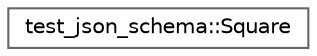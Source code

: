 digraph "类继承关系图"
{
 // LATEX_PDF_SIZE
  bgcolor="transparent";
  edge [fontname=Helvetica,fontsize=10,labelfontname=Helvetica,labelfontsize=10];
  node [fontname=Helvetica,fontsize=10,shape=box,height=0.2,width=0.4];
  rankdir="LR";
  Node0 [id="Node000000",label="test_json_schema::Square",height=0.2,width=0.4,color="grey40", fillcolor="white", style="filled",URL="$structtest__json__schema_1_1_square.html",tooltip=" "];
}
